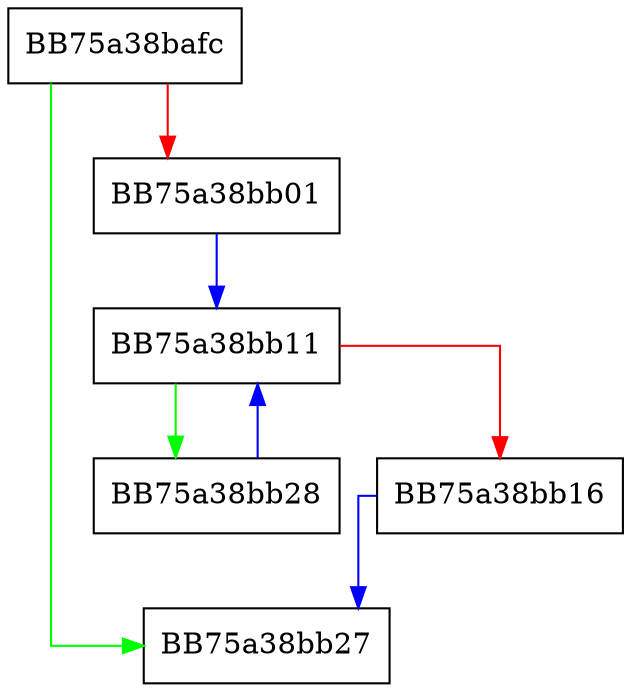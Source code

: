 digraph MemScanFreeEnumModules {
  node [shape="box"];
  graph [splines=ortho];
  BB75a38bafc -> BB75a38bb27 [color="green"];
  BB75a38bafc -> BB75a38bb01 [color="red"];
  BB75a38bb01 -> BB75a38bb11 [color="blue"];
  BB75a38bb11 -> BB75a38bb28 [color="green"];
  BB75a38bb11 -> BB75a38bb16 [color="red"];
  BB75a38bb16 -> BB75a38bb27 [color="blue"];
  BB75a38bb28 -> BB75a38bb11 [color="blue"];
}